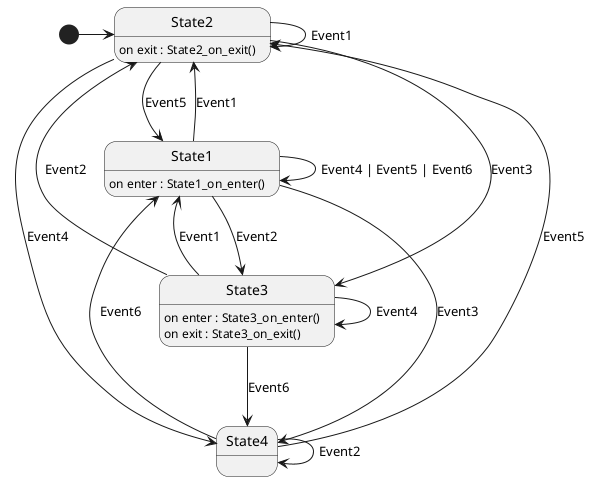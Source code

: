 
@startuml

[*] -> State2

State1 : on enter : State1_on_enter()
State1 --> State2 : Event1
State1 --> State3 : Event2
State1 --> State4 : Event3
State1 --> State1 : Event4 | Event5 | Event6


State2 : on exit : State2_on_exit()
State2 --> State3 : Event3
State2 --> State4 : Event4
State2 --> State1 : Event5
State2 --> State2 : Event1


State3 : on enter : State3_on_enter()
State3 : on exit : State3_on_exit()
State3 --> State4 : Event6
State3 --> State2 : Event2
State3 --> State1 : Event1
State3 --> State3 : Event4


State4 --> State1 : Event6
State4 --> State2 : Event5
State4 --> State4 : Event2


@enduml
